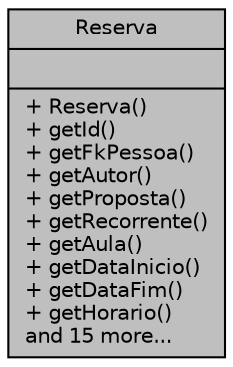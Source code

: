 digraph "Reserva"
{
  edge [fontname="Helvetica",fontsize="10",labelfontname="Helvetica",labelfontsize="10"];
  node [fontname="Helvetica",fontsize="10",shape=record];
  Node1 [label="{Reserva\n||+ Reserva()\l+ getId()\l+ getFkPessoa()\l+ getAutor()\l+ getProposta()\l+ getRecorrente()\l+ getAula()\l+ getDataInicio()\l+ getDataFim()\l+ getHorario()\land 15 more...\l}",height=0.2,width=0.4,color="black", fillcolor="grey75", style="filled", fontcolor="black"];
}
